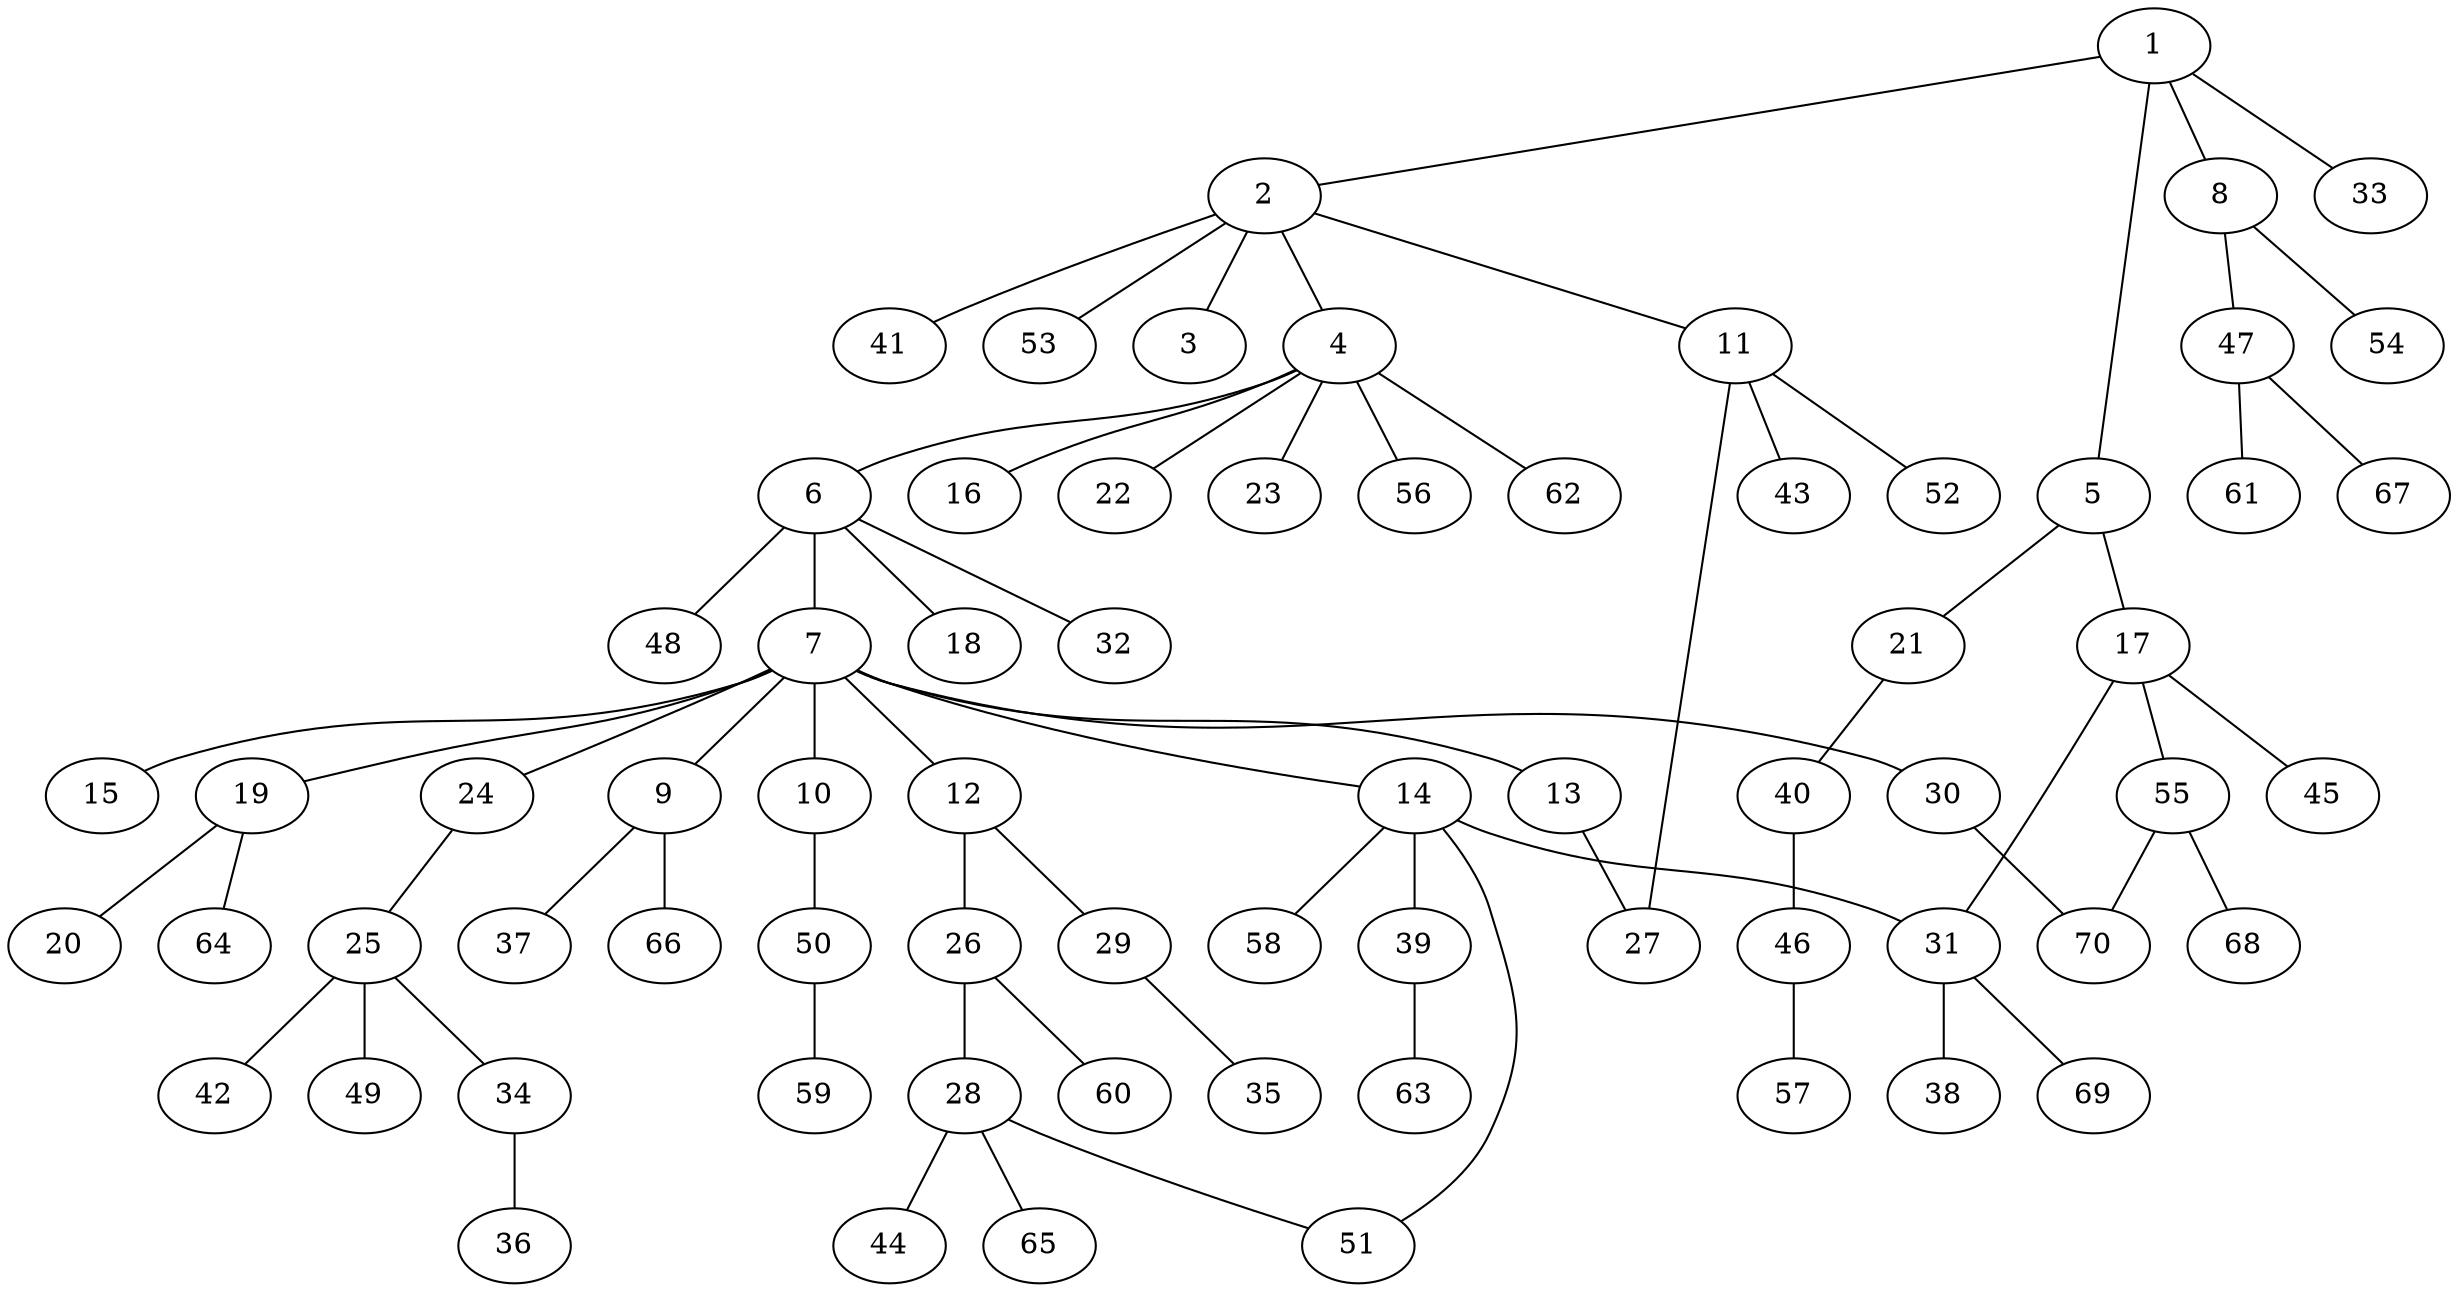 graph graphname {1--2
1--5
1--8
1--33
2--3
2--4
2--11
2--41
2--53
4--6
4--16
4--22
4--23
4--56
4--62
5--17
5--21
6--7
6--18
6--32
6--48
7--9
7--10
7--12
7--13
7--14
7--15
7--19
7--24
7--30
8--47
8--54
9--37
9--66
10--50
11--27
11--43
11--52
12--26
12--29
13--27
14--31
14--39
14--51
14--58
17--31
17--45
17--55
19--20
19--64
21--40
24--25
25--34
25--42
25--49
26--28
26--60
28--44
28--51
28--65
29--35
30--70
31--38
31--69
34--36
39--63
40--46
46--57
47--61
47--67
50--59
55--68
55--70
}